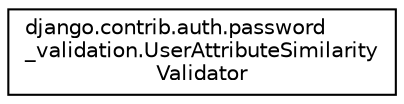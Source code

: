 digraph "Graphical Class Hierarchy"
{
 // LATEX_PDF_SIZE
  edge [fontname="Helvetica",fontsize="10",labelfontname="Helvetica",labelfontsize="10"];
  node [fontname="Helvetica",fontsize="10",shape=record];
  rankdir="LR";
  Node0 [label="django.contrib.auth.password\l_validation.UserAttributeSimilarity\lValidator",height=0.2,width=0.4,color="black", fillcolor="white", style="filled",URL="$classdjango_1_1contrib_1_1auth_1_1password__validation_1_1_user_attribute_similarity_validator.html",tooltip=" "];
}
